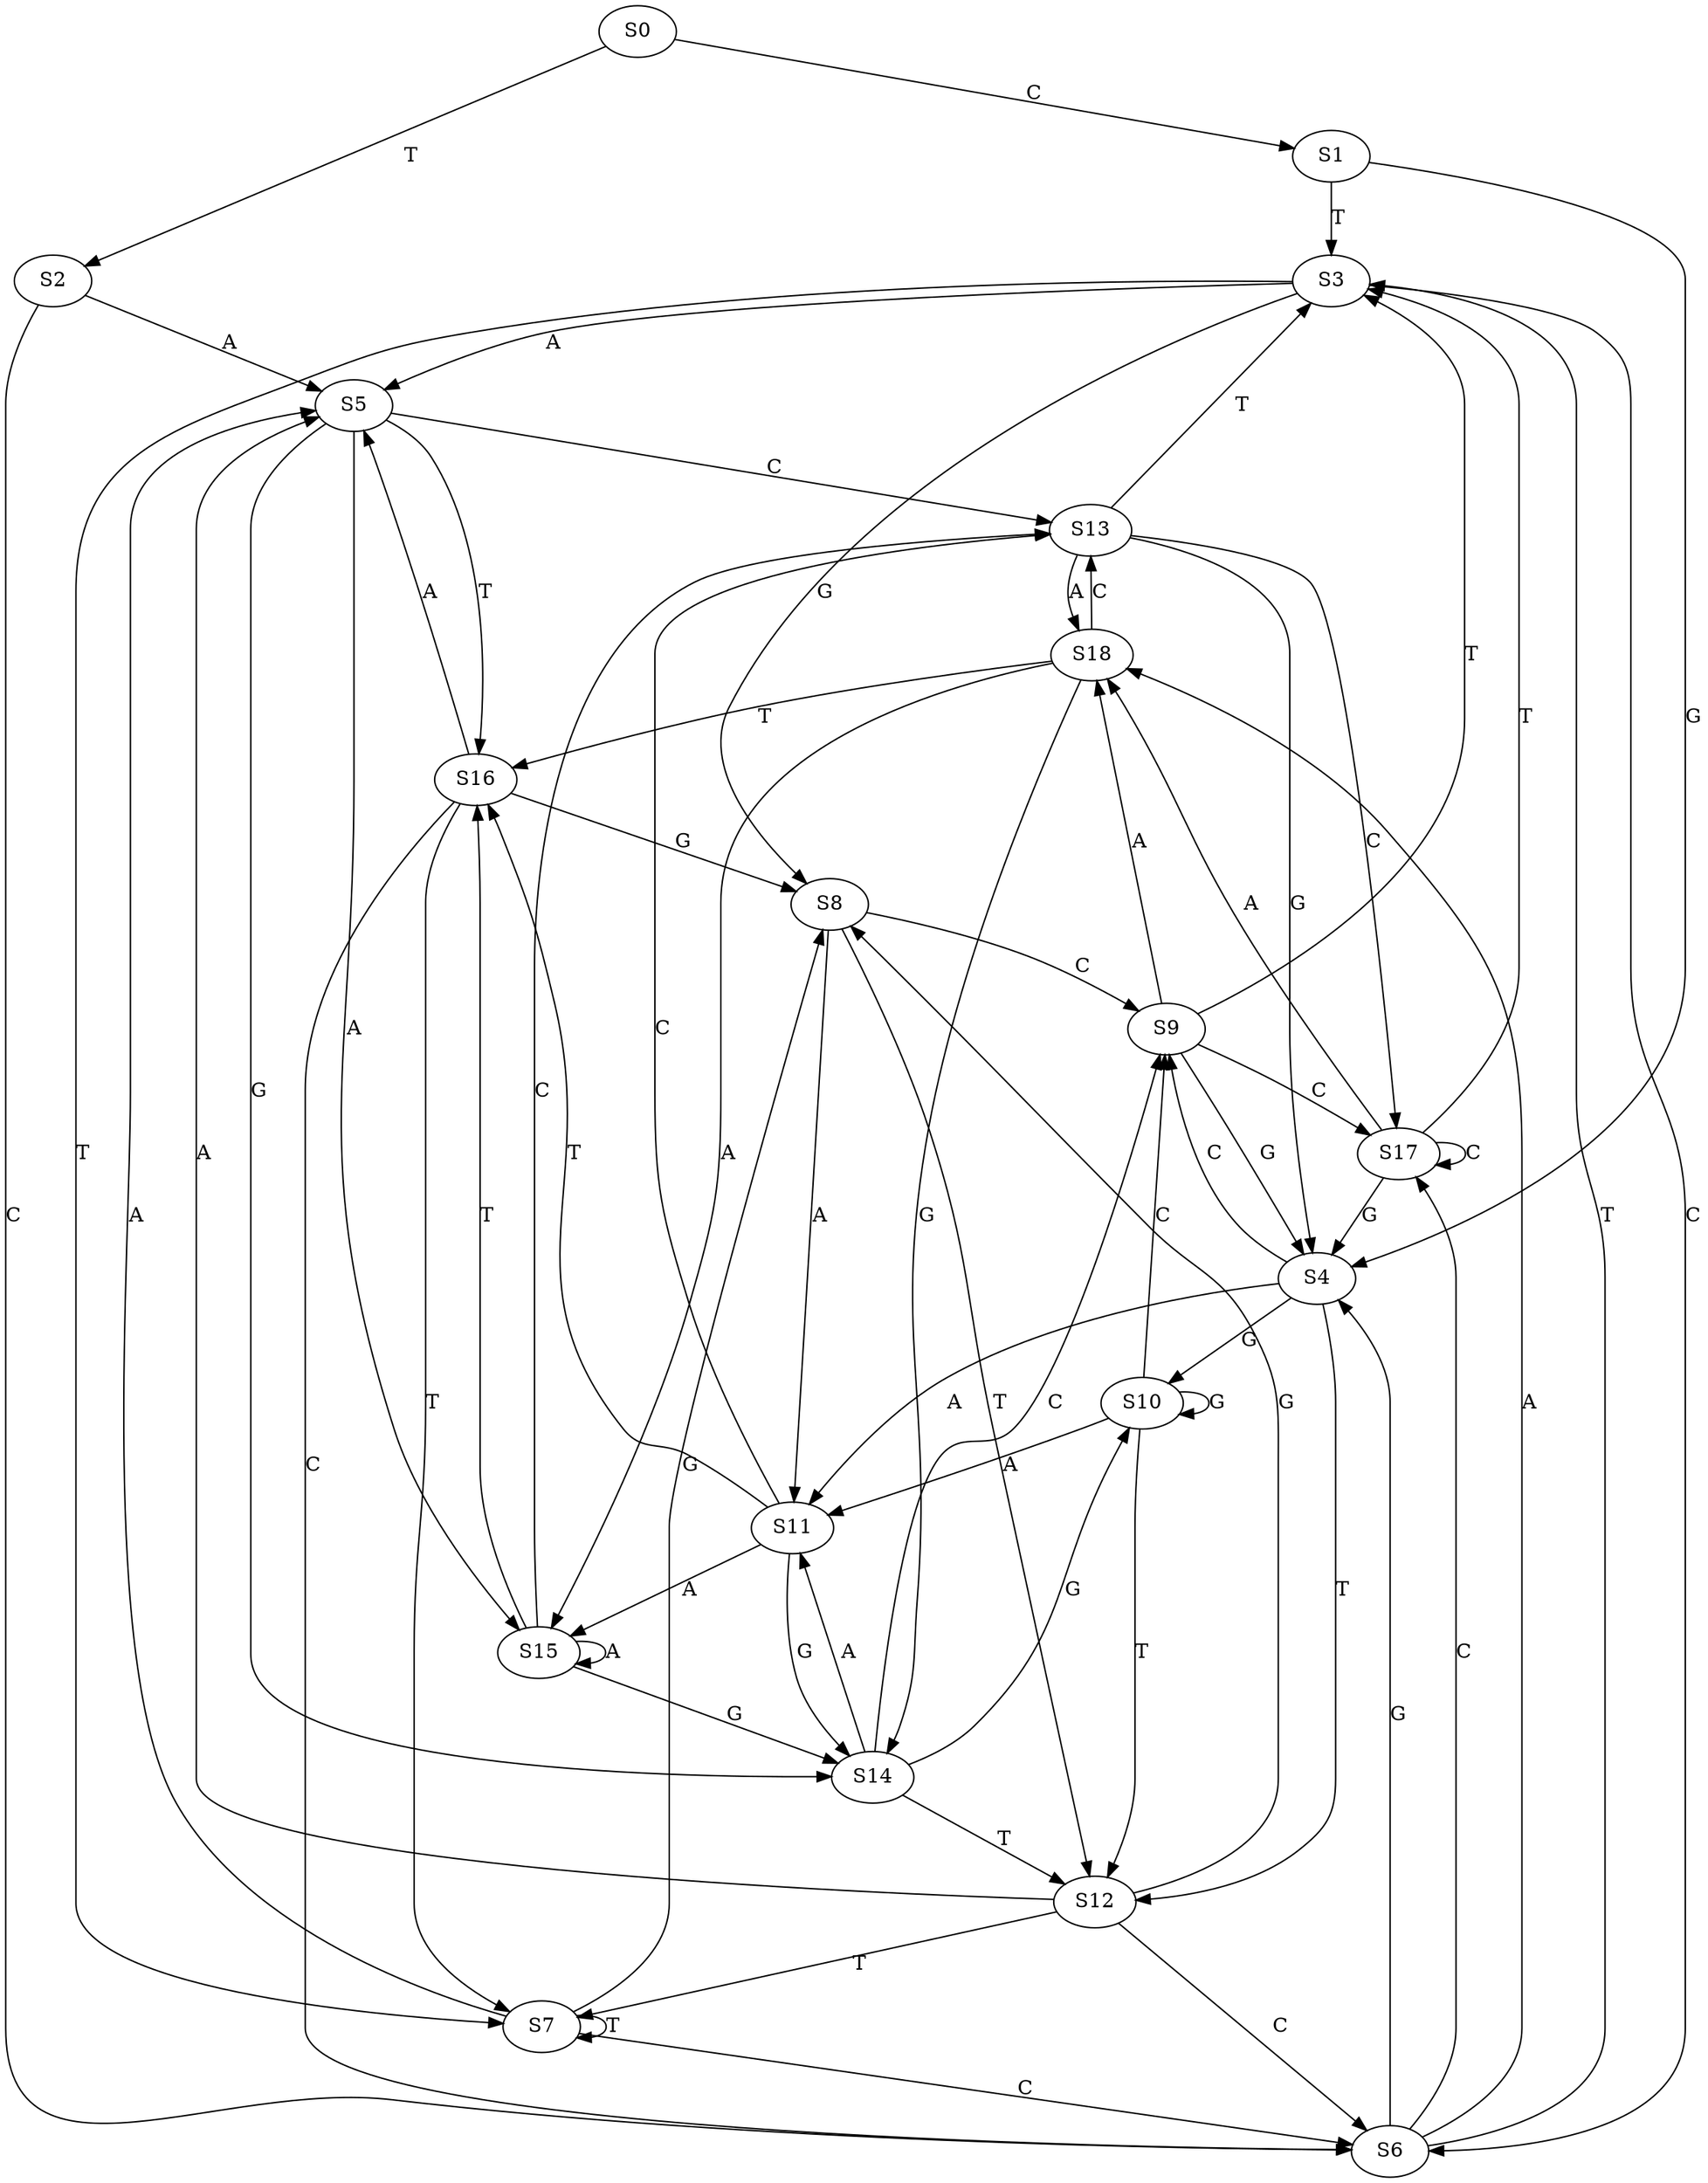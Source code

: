 strict digraph  {
	S0 -> S1 [ label = C ];
	S0 -> S2 [ label = T ];
	S1 -> S3 [ label = T ];
	S1 -> S4 [ label = G ];
	S2 -> S5 [ label = A ];
	S2 -> S6 [ label = C ];
	S3 -> S7 [ label = T ];
	S3 -> S5 [ label = A ];
	S3 -> S8 [ label = G ];
	S3 -> S6 [ label = C ];
	S4 -> S9 [ label = C ];
	S4 -> S10 [ label = G ];
	S4 -> S11 [ label = A ];
	S4 -> S12 [ label = T ];
	S5 -> S13 [ label = C ];
	S5 -> S14 [ label = G ];
	S5 -> S15 [ label = A ];
	S5 -> S16 [ label = T ];
	S6 -> S3 [ label = T ];
	S6 -> S17 [ label = C ];
	S6 -> S4 [ label = G ];
	S6 -> S18 [ label = A ];
	S7 -> S8 [ label = G ];
	S7 -> S6 [ label = C ];
	S7 -> S7 [ label = T ];
	S7 -> S5 [ label = A ];
	S8 -> S9 [ label = C ];
	S8 -> S12 [ label = T ];
	S8 -> S11 [ label = A ];
	S9 -> S17 [ label = C ];
	S9 -> S18 [ label = A ];
	S9 -> S3 [ label = T ];
	S9 -> S4 [ label = G ];
	S10 -> S11 [ label = A ];
	S10 -> S12 [ label = T ];
	S10 -> S9 [ label = C ];
	S10 -> S10 [ label = G ];
	S11 -> S13 [ label = C ];
	S11 -> S14 [ label = G ];
	S11 -> S15 [ label = A ];
	S11 -> S16 [ label = T ];
	S12 -> S8 [ label = G ];
	S12 -> S6 [ label = C ];
	S12 -> S5 [ label = A ];
	S12 -> S7 [ label = T ];
	S13 -> S4 [ label = G ];
	S13 -> S18 [ label = A ];
	S13 -> S3 [ label = T ];
	S13 -> S17 [ label = C ];
	S14 -> S10 [ label = G ];
	S14 -> S11 [ label = A ];
	S14 -> S9 [ label = C ];
	S14 -> S12 [ label = T ];
	S15 -> S14 [ label = G ];
	S15 -> S16 [ label = T ];
	S15 -> S13 [ label = C ];
	S15 -> S15 [ label = A ];
	S16 -> S6 [ label = C ];
	S16 -> S7 [ label = T ];
	S16 -> S8 [ label = G ];
	S16 -> S5 [ label = A ];
	S17 -> S4 [ label = G ];
	S17 -> S18 [ label = A ];
	S17 -> S3 [ label = T ];
	S17 -> S17 [ label = C ];
	S18 -> S16 [ label = T ];
	S18 -> S14 [ label = G ];
	S18 -> S13 [ label = C ];
	S18 -> S15 [ label = A ];
}
